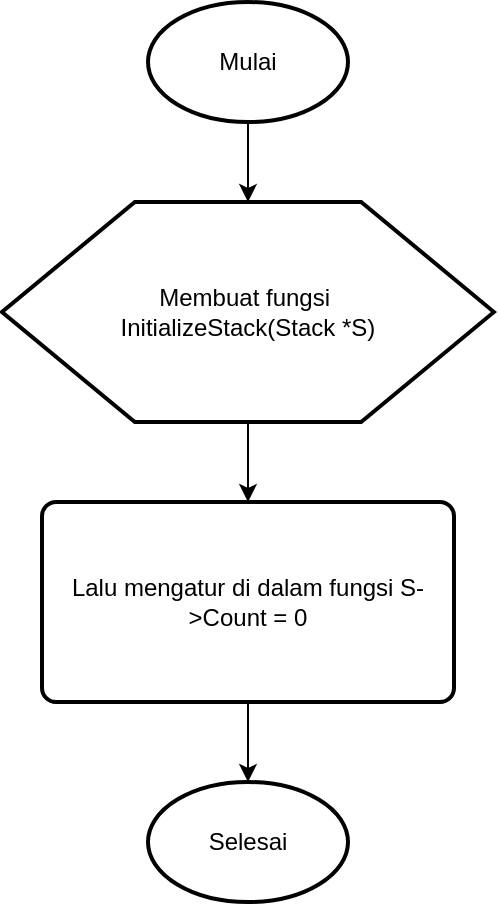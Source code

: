 <mxfile version="26.0.16">
  <diagram name="Halaman-1" id="3-1gpf13-BbYsWGeoSAa">
    <mxGraphModel dx="1434" dy="784" grid="1" gridSize="10" guides="1" tooltips="1" connect="1" arrows="1" fold="1" page="1" pageScale="1" pageWidth="827" pageHeight="1169" math="0" shadow="0">
      <root>
        <mxCell id="0" />
        <mxCell id="1" parent="0" />
        <mxCell id="mbPTXd4D49nLZw63IYRb-6" style="edgeStyle=orthogonalEdgeStyle;rounded=0;orthogonalLoop=1;jettySize=auto;html=1;exitX=0.5;exitY=1;exitDx=0;exitDy=0;exitPerimeter=0;" edge="1" parent="1" source="mbPTXd4D49nLZw63IYRb-1" target="mbPTXd4D49nLZw63IYRb-2">
          <mxGeometry relative="1" as="geometry" />
        </mxCell>
        <mxCell id="mbPTXd4D49nLZw63IYRb-1" value="Mulai" style="strokeWidth=2;html=1;shape=mxgraph.flowchart.start_1;whiteSpace=wrap;" vertex="1" parent="1">
          <mxGeometry x="364" y="80" width="100" height="60" as="geometry" />
        </mxCell>
        <mxCell id="mbPTXd4D49nLZw63IYRb-7" style="edgeStyle=orthogonalEdgeStyle;rounded=0;orthogonalLoop=1;jettySize=auto;html=1;exitX=0.5;exitY=1;exitDx=0;exitDy=0;entryX=0.5;entryY=0;entryDx=0;entryDy=0;" edge="1" parent="1" source="mbPTXd4D49nLZw63IYRb-2" target="mbPTXd4D49nLZw63IYRb-4">
          <mxGeometry relative="1" as="geometry" />
        </mxCell>
        <mxCell id="mbPTXd4D49nLZw63IYRb-2" value="Membuat fungsi&amp;nbsp;&lt;br&gt;InitializeStack(Stack *S)" style="verticalLabelPosition=middle;verticalAlign=middle;shape=hexagon;perimeter=hexagonPerimeter2;arcSize=6;size=0.27;labelPosition=center;align=center;html=1;labelBackgroundColor=none;textShadow=0;whiteSpace=wrap;horizontal=1;strokeWidth=2;" vertex="1" parent="1">
          <mxGeometry x="291" y="180" width="246" height="110" as="geometry" />
        </mxCell>
        <mxCell id="mbPTXd4D49nLZw63IYRb-8" style="edgeStyle=orthogonalEdgeStyle;rounded=0;orthogonalLoop=1;jettySize=auto;html=1;exitX=0.5;exitY=1;exitDx=0;exitDy=0;" edge="1" parent="1" source="mbPTXd4D49nLZw63IYRb-4" target="mbPTXd4D49nLZw63IYRb-5">
          <mxGeometry relative="1" as="geometry" />
        </mxCell>
        <mxCell id="mbPTXd4D49nLZw63IYRb-4" value="Lalu mengatur di dalam fungsi&amp;nbsp;S-&amp;gt;Count = 0" style="rounded=1;whiteSpace=wrap;html=1;absoluteArcSize=1;arcSize=14;strokeWidth=2;" vertex="1" parent="1">
          <mxGeometry x="311" y="330" width="206" height="100" as="geometry" />
        </mxCell>
        <mxCell id="mbPTXd4D49nLZw63IYRb-5" value="Selesai" style="strokeWidth=2;html=1;shape=mxgraph.flowchart.start_1;whiteSpace=wrap;" vertex="1" parent="1">
          <mxGeometry x="364" y="470" width="100" height="60" as="geometry" />
        </mxCell>
      </root>
    </mxGraphModel>
  </diagram>
</mxfile>
